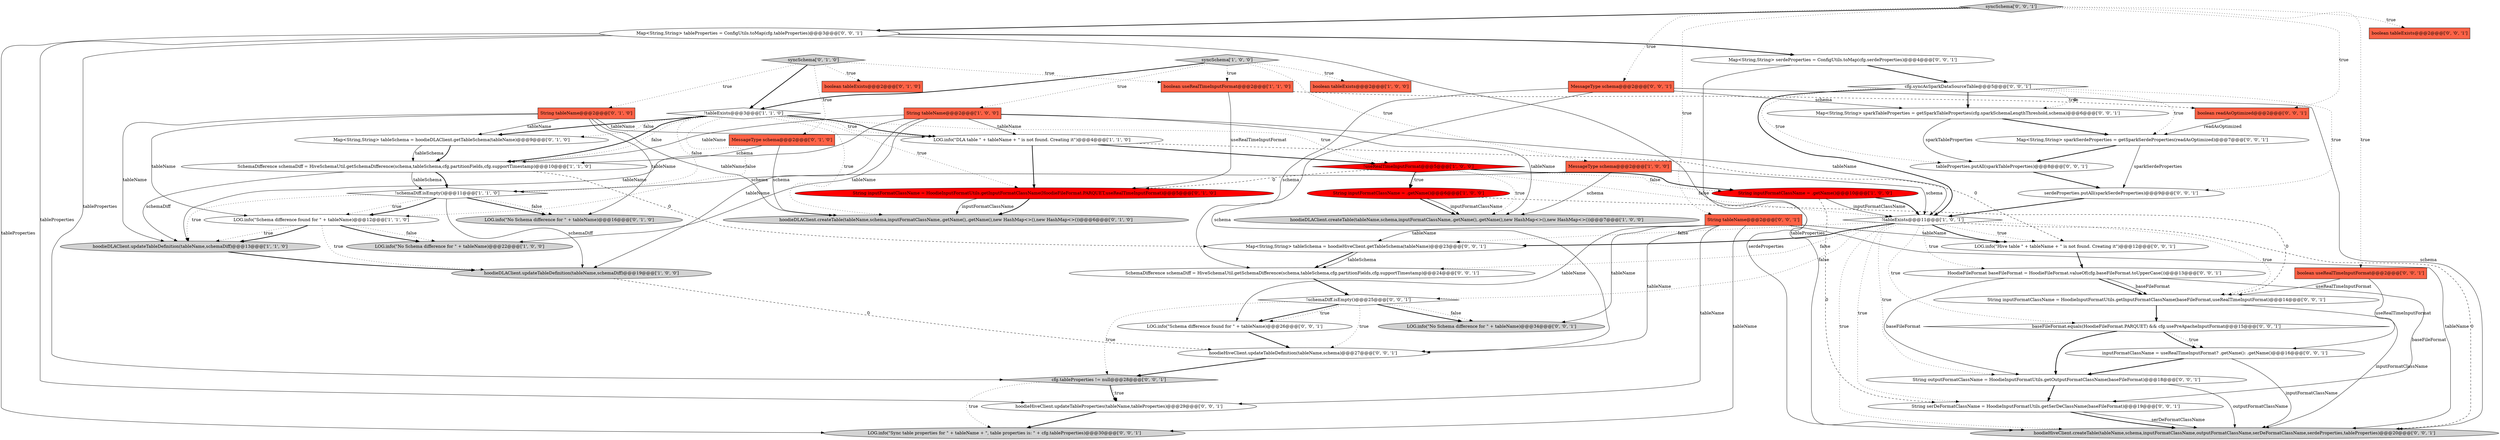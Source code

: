 digraph {
20 [style = filled, label = "String inputFormatClassName = HoodieInputFormatUtils.getInputFormatClassName(HoodieFileFormat.PARQUET,useRealTimeInputFormat)@@@5@@@['0', '1', '0']", fillcolor = red, shape = ellipse image = "AAA1AAABBB2BBB"];
54 [style = filled, label = "boolean readAsOptimized@@@2@@@['0', '0', '1']", fillcolor = tomato, shape = box image = "AAA0AAABBB3BBB"];
11 [style = filled, label = "hoodieDLAClient.updateTableDefinition(tableName,schemaDiff)@@@13@@@['1', '1', '0']", fillcolor = lightgray, shape = ellipse image = "AAA0AAABBB1BBB"];
9 [style = filled, label = "MessageType schema@@@2@@@['1', '0', '0']", fillcolor = tomato, shape = box image = "AAA0AAABBB1BBB"];
29 [style = filled, label = "String outputFormatClassName = HoodieInputFormatUtils.getOutputFormatClassName(baseFileFormat)@@@18@@@['0', '0', '1']", fillcolor = white, shape = ellipse image = "AAA0AAABBB3BBB"];
28 [style = filled, label = "LOG.info(\"Sync table properties for \" + tableName + \", table properties is: \" + cfg.tableProperties)@@@30@@@['0', '0', '1']", fillcolor = lightgray, shape = ellipse image = "AAA0AAABBB3BBB"];
38 [style = filled, label = "boolean useRealTimeInputFormat@@@2@@@['0', '0', '1']", fillcolor = tomato, shape = box image = "AAA0AAABBB3BBB"];
40 [style = filled, label = "tableProperties.putAll(sparkTableProperties)@@@8@@@['0', '0', '1']", fillcolor = white, shape = ellipse image = "AAA0AAABBB3BBB"];
53 [style = filled, label = "Map<String,String> sparkTableProperties = getSparkTableProperties(cfg.sparkSchemaLengthThreshold,schema)@@@6@@@['0', '0', '1']", fillcolor = white, shape = ellipse image = "AAA0AAABBB3BBB"];
0 [style = filled, label = "SchemaDifference schemaDiff = HiveSchemaUtil.getSchemaDifference(schema,tableSchema,cfg.partitionFields,cfg.supportTimestamp)@@@10@@@['1', '1', '0']", fillcolor = white, shape = ellipse image = "AAA0AAABBB1BBB"];
30 [style = filled, label = "LOG.info(\"Hive table \" + tableName + \" is not found. Creating it\")@@@12@@@['0', '0', '1']", fillcolor = white, shape = ellipse image = "AAA0AAABBB3BBB"];
1 [style = filled, label = "hoodieDLAClient.updateTableDefinition(tableName,schemaDiff)@@@19@@@['1', '0', '0']", fillcolor = lightgray, shape = ellipse image = "AAA0AAABBB1BBB"];
18 [style = filled, label = "LOG.info(\"No Schema difference for \" + tableName)@@@16@@@['0', '1', '0']", fillcolor = lightgray, shape = ellipse image = "AAA0AAABBB2BBB"];
16 [style = filled, label = "!tableExists@@@11@@@['1', '0', '1']", fillcolor = white, shape = diamond image = "AAA0AAABBB1BBB"];
42 [style = filled, label = "hoodieHiveClient.updateTableDefinition(tableName,schema)@@@27@@@['0', '0', '1']", fillcolor = white, shape = ellipse image = "AAA0AAABBB3BBB"];
22 [style = filled, label = "String tableName@@@2@@@['0', '1', '0']", fillcolor = tomato, shape = box image = "AAA0AAABBB2BBB"];
26 [style = filled, label = "inputFormatClassName = useRealTimeInputFormat? .getName(): .getName()@@@16@@@['0', '0', '1']", fillcolor = white, shape = ellipse image = "AAA0AAABBB3BBB"];
50 [style = filled, label = "baseFileFormat.equals(HoodieFileFormat.PARQUET) && cfg.usePreApacheInputFormat@@@15@@@['0', '0', '1']", fillcolor = white, shape = diamond image = "AAA0AAABBB3BBB"];
31 [style = filled, label = "Map<String,String> tableSchema = hoodieHiveClient.getTableSchema(tableName)@@@23@@@['0', '0', '1']", fillcolor = white, shape = ellipse image = "AAA0AAABBB3BBB"];
33 [style = filled, label = "HoodieFileFormat baseFileFormat = HoodieFileFormat.valueOf(cfg.baseFileFormat.toUpperCase())@@@13@@@['0', '0', '1']", fillcolor = white, shape = ellipse image = "AAA0AAABBB3BBB"];
3 [style = filled, label = "!schemaDiff.isEmpty()@@@11@@@['1', '1', '0']", fillcolor = white, shape = diamond image = "AAA0AAABBB1BBB"];
23 [style = filled, label = "hoodieDLAClient.createTable(tableName,schema,inputFormatClassName,.getName(),.getName(),new HashMap<>(),new HashMap<>())@@@6@@@['0', '1', '0']", fillcolor = lightgray, shape = ellipse image = "AAA0AAABBB2BBB"];
55 [style = filled, label = "serdeProperties.putAll(sparkSerdeProperties)@@@9@@@['0', '0', '1']", fillcolor = white, shape = ellipse image = "AAA0AAABBB3BBB"];
46 [style = filled, label = "cfg.tableProperties != null@@@28@@@['0', '0', '1']", fillcolor = lightgray, shape = diamond image = "AAA0AAABBB3BBB"];
7 [style = filled, label = "LOG.info(\"DLA table \" + tableName + \" is not found. Creating it\")@@@4@@@['1', '1', '0']", fillcolor = white, shape = ellipse image = "AAA0AAABBB1BBB"];
32 [style = filled, label = "Map<String,String> serdeProperties = ConfigUtils.toMap(cfg.serdeProperties)@@@4@@@['0', '0', '1']", fillcolor = white, shape = ellipse image = "AAA0AAABBB3BBB"];
36 [style = filled, label = "hoodieHiveClient.updateTableProperties(tableName,tableProperties)@@@29@@@['0', '0', '1']", fillcolor = white, shape = ellipse image = "AAA0AAABBB3BBB"];
39 [style = filled, label = "Map<String,String> tableProperties = ConfigUtils.toMap(cfg.tableProperties)@@@3@@@['0', '0', '1']", fillcolor = white, shape = ellipse image = "AAA0AAABBB3BBB"];
12 [style = filled, label = "boolean tableExists@@@2@@@['1', '0', '0']", fillcolor = tomato, shape = box image = "AAA0AAABBB1BBB"];
49 [style = filled, label = "LOG.info(\"No Schema difference for \" + tableName)@@@34@@@['0', '0', '1']", fillcolor = lightgray, shape = ellipse image = "AAA0AAABBB3BBB"];
21 [style = filled, label = "syncSchema['0', '1', '0']", fillcolor = lightgray, shape = diamond image = "AAA0AAABBB2BBB"];
27 [style = filled, label = "cfg.syncAsSparkDataSourceTable@@@5@@@['0', '0', '1']", fillcolor = white, shape = diamond image = "AAA0AAABBB3BBB"];
37 [style = filled, label = "SchemaDifference schemaDiff = HiveSchemaUtil.getSchemaDifference(schema,tableSchema,cfg.partitionFields,cfg.supportTimestamp)@@@24@@@['0', '0', '1']", fillcolor = white, shape = ellipse image = "AAA0AAABBB3BBB"];
44 [style = filled, label = "String serDeFormatClassName = HoodieInputFormatUtils.getSerDeClassName(baseFileFormat)@@@19@@@['0', '0', '1']", fillcolor = white, shape = ellipse image = "AAA0AAABBB3BBB"];
45 [style = filled, label = "!schemaDiff.isEmpty()@@@25@@@['0', '0', '1']", fillcolor = white, shape = diamond image = "AAA0AAABBB3BBB"];
52 [style = filled, label = "hoodieHiveClient.createTable(tableName,schema,inputFormatClassName,outputFormatClassName,serDeFormatClassName,serdeProperties,tableProperties)@@@20@@@['0', '0', '1']", fillcolor = lightgray, shape = ellipse image = "AAA0AAABBB3BBB"];
41 [style = filled, label = "String inputFormatClassName = HoodieInputFormatUtils.getInputFormatClassName(baseFileFormat,useRealTimeInputFormat)@@@14@@@['0', '0', '1']", fillcolor = white, shape = ellipse image = "AAA0AAABBB3BBB"];
14 [style = filled, label = "LOG.info(\"Schema difference found for \" + tableName)@@@12@@@['1', '1', '0']", fillcolor = white, shape = ellipse image = "AAA0AAABBB1BBB"];
48 [style = filled, label = "syncSchema['0', '0', '1']", fillcolor = lightgray, shape = diamond image = "AAA0AAABBB3BBB"];
34 [style = filled, label = "String tableName@@@2@@@['0', '0', '1']", fillcolor = tomato, shape = box image = "AAA0AAABBB3BBB"];
13 [style = filled, label = "syncSchema['1', '0', '0']", fillcolor = lightgray, shape = diamond image = "AAA0AAABBB1BBB"];
10 [style = filled, label = "String inputFormatClassName = .getName()@@@6@@@['1', '0', '0']", fillcolor = red, shape = ellipse image = "AAA1AAABBB1BBB"];
6 [style = filled, label = "String tableName@@@2@@@['1', '0', '0']", fillcolor = tomato, shape = box image = "AAA0AAABBB1BBB"];
51 [style = filled, label = "MessageType schema@@@2@@@['0', '0', '1']", fillcolor = tomato, shape = box image = "AAA0AAABBB3BBB"];
15 [style = filled, label = "!useRealTimeInputFormat@@@5@@@['1', '0', '0']", fillcolor = red, shape = diamond image = "AAA1AAABBB1BBB"];
24 [style = filled, label = "Map<String,String> tableSchema = hoodieDLAClient.getTableSchema(tableName)@@@9@@@['0', '1', '0']", fillcolor = white, shape = ellipse image = "AAA0AAABBB2BBB"];
25 [style = filled, label = "boolean tableExists@@@2@@@['0', '1', '0']", fillcolor = tomato, shape = box image = "AAA0AAABBB2BBB"];
43 [style = filled, label = "Map<String,String> sparkSerdeProperties = getSparkSerdeProperties(readAsOptimized)@@@7@@@['0', '0', '1']", fillcolor = white, shape = ellipse image = "AAA0AAABBB3BBB"];
5 [style = filled, label = "!tableExists@@@3@@@['1', '1', '0']", fillcolor = white, shape = diamond image = "AAA0AAABBB1BBB"];
17 [style = filled, label = "boolean useRealTimeInputFormat@@@2@@@['1', '1', '0']", fillcolor = tomato, shape = box image = "AAA0AAABBB1BBB"];
35 [style = filled, label = "LOG.info(\"Schema difference found for \" + tableName)@@@26@@@['0', '0', '1']", fillcolor = white, shape = ellipse image = "AAA0AAABBB3BBB"];
19 [style = filled, label = "MessageType schema@@@2@@@['0', '1', '0']", fillcolor = tomato, shape = box image = "AAA0AAABBB2BBB"];
8 [style = filled, label = "hoodieDLAClient.createTable(tableName,schema,inputFormatClassName,.getName(),.getName(),new HashMap<>(),new HashMap<>())@@@7@@@['1', '0', '0']", fillcolor = lightgray, shape = ellipse image = "AAA0AAABBB1BBB"];
47 [style = filled, label = "boolean tableExists@@@2@@@['0', '0', '1']", fillcolor = tomato, shape = box image = "AAA0AAABBB3BBB"];
2 [style = filled, label = "LOG.info(\"No Schema difference for \" + tableName)@@@22@@@['1', '0', '0']", fillcolor = lightgray, shape = ellipse image = "AAA0AAABBB1BBB"];
4 [style = filled, label = "String inputFormatClassName = .getName()@@@10@@@['1', '0', '0']", fillcolor = red, shape = ellipse image = "AAA1AAABBB1BBB"];
1->42 [style = dashed, label="0"];
39->52 [style = solid, label="tableProperties"];
31->37 [style = bold, label=""];
15->10 [style = bold, label=""];
46->28 [style = dotted, label="true"];
14->2 [style = dotted, label="false"];
5->23 [style = dotted, label="true"];
40->55 [style = bold, label=""];
6->2 [style = solid, label="tableName"];
36->28 [style = bold, label=""];
22->18 [style = solid, label="tableName"];
48->39 [style = bold, label=""];
3->18 [style = bold, label=""];
43->40 [style = bold, label=""];
10->41 [style = dashed, label="0"];
6->7 [style = solid, label="tableName"];
3->18 [style = dotted, label="false"];
15->8 [style = dotted, label="true"];
34->30 [style = solid, label="tableName"];
54->43 [style = solid, label="readAsOptimized"];
5->0 [style = bold, label=""];
10->8 [style = bold, label=""];
10->8 [style = solid, label="inputFormatClassName"];
44->52 [style = solid, label="serDeFormatClassName"];
16->45 [style = dotted, label="false"];
45->42 [style = dotted, label="true"];
29->44 [style = bold, label=""];
0->11 [style = solid, label="schemaDiff"];
31->37 [style = solid, label="tableSchema"];
14->11 [style = dotted, label="true"];
48->34 [style = dotted, label="true"];
53->40 [style = solid, label="sparkTableProperties"];
50->26 [style = dotted, label="true"];
45->35 [style = bold, label=""];
16->41 [style = dotted, label="true"];
14->11 [style = bold, label=""];
48->54 [style = dotted, label="true"];
4->16 [style = bold, label=""];
15->4 [style = dotted, label="false"];
13->9 [style = dotted, label="true"];
13->6 [style = dotted, label="true"];
0->3 [style = bold, label=""];
50->29 [style = bold, label=""];
13->17 [style = dotted, label="true"];
42->46 [style = bold, label=""];
24->0 [style = bold, label=""];
27->53 [style = bold, label=""];
16->31 [style = dotted, label="false"];
16->52 [style = dotted, label="true"];
16->44 [style = dotted, label="true"];
34->49 [style = solid, label="tableName"];
46->36 [style = bold, label=""];
21->22 [style = dotted, label="true"];
15->10 [style = dotted, label="true"];
33->41 [style = bold, label=""];
21->17 [style = dotted, label="true"];
38->41 [style = solid, label="useRealTimeInputFormat"];
5->24 [style = dotted, label="false"];
27->16 [style = bold, label=""];
3->1 [style = solid, label="schemaDiff"];
33->41 [style = solid, label="baseFileFormat"];
16->33 [style = dotted, label="true"];
5->14 [style = dotted, label="false"];
6->1 [style = solid, label="tableName"];
24->0 [style = solid, label="tableSchema"];
33->29 [style = solid, label="baseFileFormat"];
9->3 [style = solid, label="schema"];
48->47 [style = dotted, label="true"];
20->23 [style = bold, label=""];
22->11 [style = solid, label="tableName"];
43->55 [style = solid, label="sparkSerdeProperties"];
5->7 [style = dotted, label="true"];
6->0 [style = solid, label="tableName"];
5->3 [style = dotted, label="false"];
13->5 [style = bold, label=""];
17->20 [style = solid, label="useRealTimeInputFormat"];
5->7 [style = bold, label=""];
37->45 [style = bold, label=""];
14->1 [style = dotted, label="true"];
39->28 [style = solid, label="tableProperties"];
53->43 [style = bold, label=""];
34->35 [style = solid, label="tableName"];
41->50 [style = bold, label=""];
4->44 [style = dashed, label="0"];
27->40 [style = dotted, label="true"];
15->20 [style = dashed, label="0"];
16->52 [style = dashed, label="0"];
38->26 [style = solid, label="useRealTimeInputFormat"];
30->33 [style = bold, label=""];
34->28 [style = solid, label="tableName"];
45->46 [style = dotted, label="true"];
35->42 [style = bold, label=""];
6->8 [style = solid, label="tableName"];
32->27 [style = bold, label=""];
15->16 [style = dotted, label="false"];
7->20 [style = bold, label=""];
9->16 [style = solid, label="schema"];
5->15 [style = dotted, label="true"];
3->14 [style = dotted, label="true"];
21->25 [style = dotted, label="true"];
34->36 [style = solid, label="tableName"];
51->37 [style = solid, label="schema"];
21->5 [style = bold, label=""];
32->52 [style = solid, label="serdeProperties"];
6->11 [style = solid, label="tableName"];
16->31 [style = bold, label=""];
34->52 [style = solid, label="tableName"];
5->24 [style = bold, label=""];
39->32 [style = bold, label=""];
16->30 [style = bold, label=""];
41->52 [style = solid, label="inputFormatClassName"];
0->3 [style = solid, label="tableSchema"];
34->31 [style = solid, label="tableName"];
7->15 [style = bold, label=""];
14->2 [style = bold, label=""];
55->16 [style = bold, label=""];
16->37 [style = dotted, label="false"];
16->29 [style = dotted, label="true"];
45->49 [style = dotted, label="false"];
48->38 [style = dotted, label="true"];
50->26 [style = bold, label=""];
3->11 [style = dotted, label="true"];
46->36 [style = dotted, label="true"];
9->8 [style = solid, label="schema"];
19->0 [style = solid, label="schema"];
26->52 [style = solid, label="inputFormatClassName"];
27->43 [style = dotted, label="true"];
22->7 [style = solid, label="tableName"];
16->50 [style = dotted, label="true"];
13->12 [style = dotted, label="true"];
4->16 [style = solid, label="inputFormatClassName"];
11->1 [style = bold, label=""];
19->23 [style = solid, label="schema"];
16->30 [style = dotted, label="true"];
22->24 [style = solid, label="tableName"];
26->29 [style = bold, label=""];
3->14 [style = bold, label=""];
45->49 [style = bold, label=""];
48->51 [style = dotted, label="true"];
51->52 [style = solid, label="schema"];
34->42 [style = solid, label="tableName"];
51->42 [style = solid, label="schema"];
22->14 [style = solid, label="tableName"];
5->0 [style = dotted, label="false"];
39->46 [style = solid, label="tableProperties"];
33->44 [style = solid, label="baseFileFormat"];
27->55 [style = dotted, label="true"];
20->23 [style = solid, label="inputFormatClassName"];
21->19 [style = dotted, label="true"];
7->30 [style = dashed, label="0"];
45->35 [style = dotted, label="true"];
44->52 [style = bold, label=""];
15->4 [style = bold, label=""];
0->31 [style = dashed, label="0"];
5->20 [style = dotted, label="true"];
22->23 [style = solid, label="tableName"];
51->53 [style = solid, label="schema"];
27->53 [style = dotted, label="true"];
29->52 [style = solid, label="outputFormatClassName"];
39->36 [style = solid, label="tableProperties"];
17->54 [style = dashed, label="0"];
6->16 [style = solid, label="tableName"];
}
